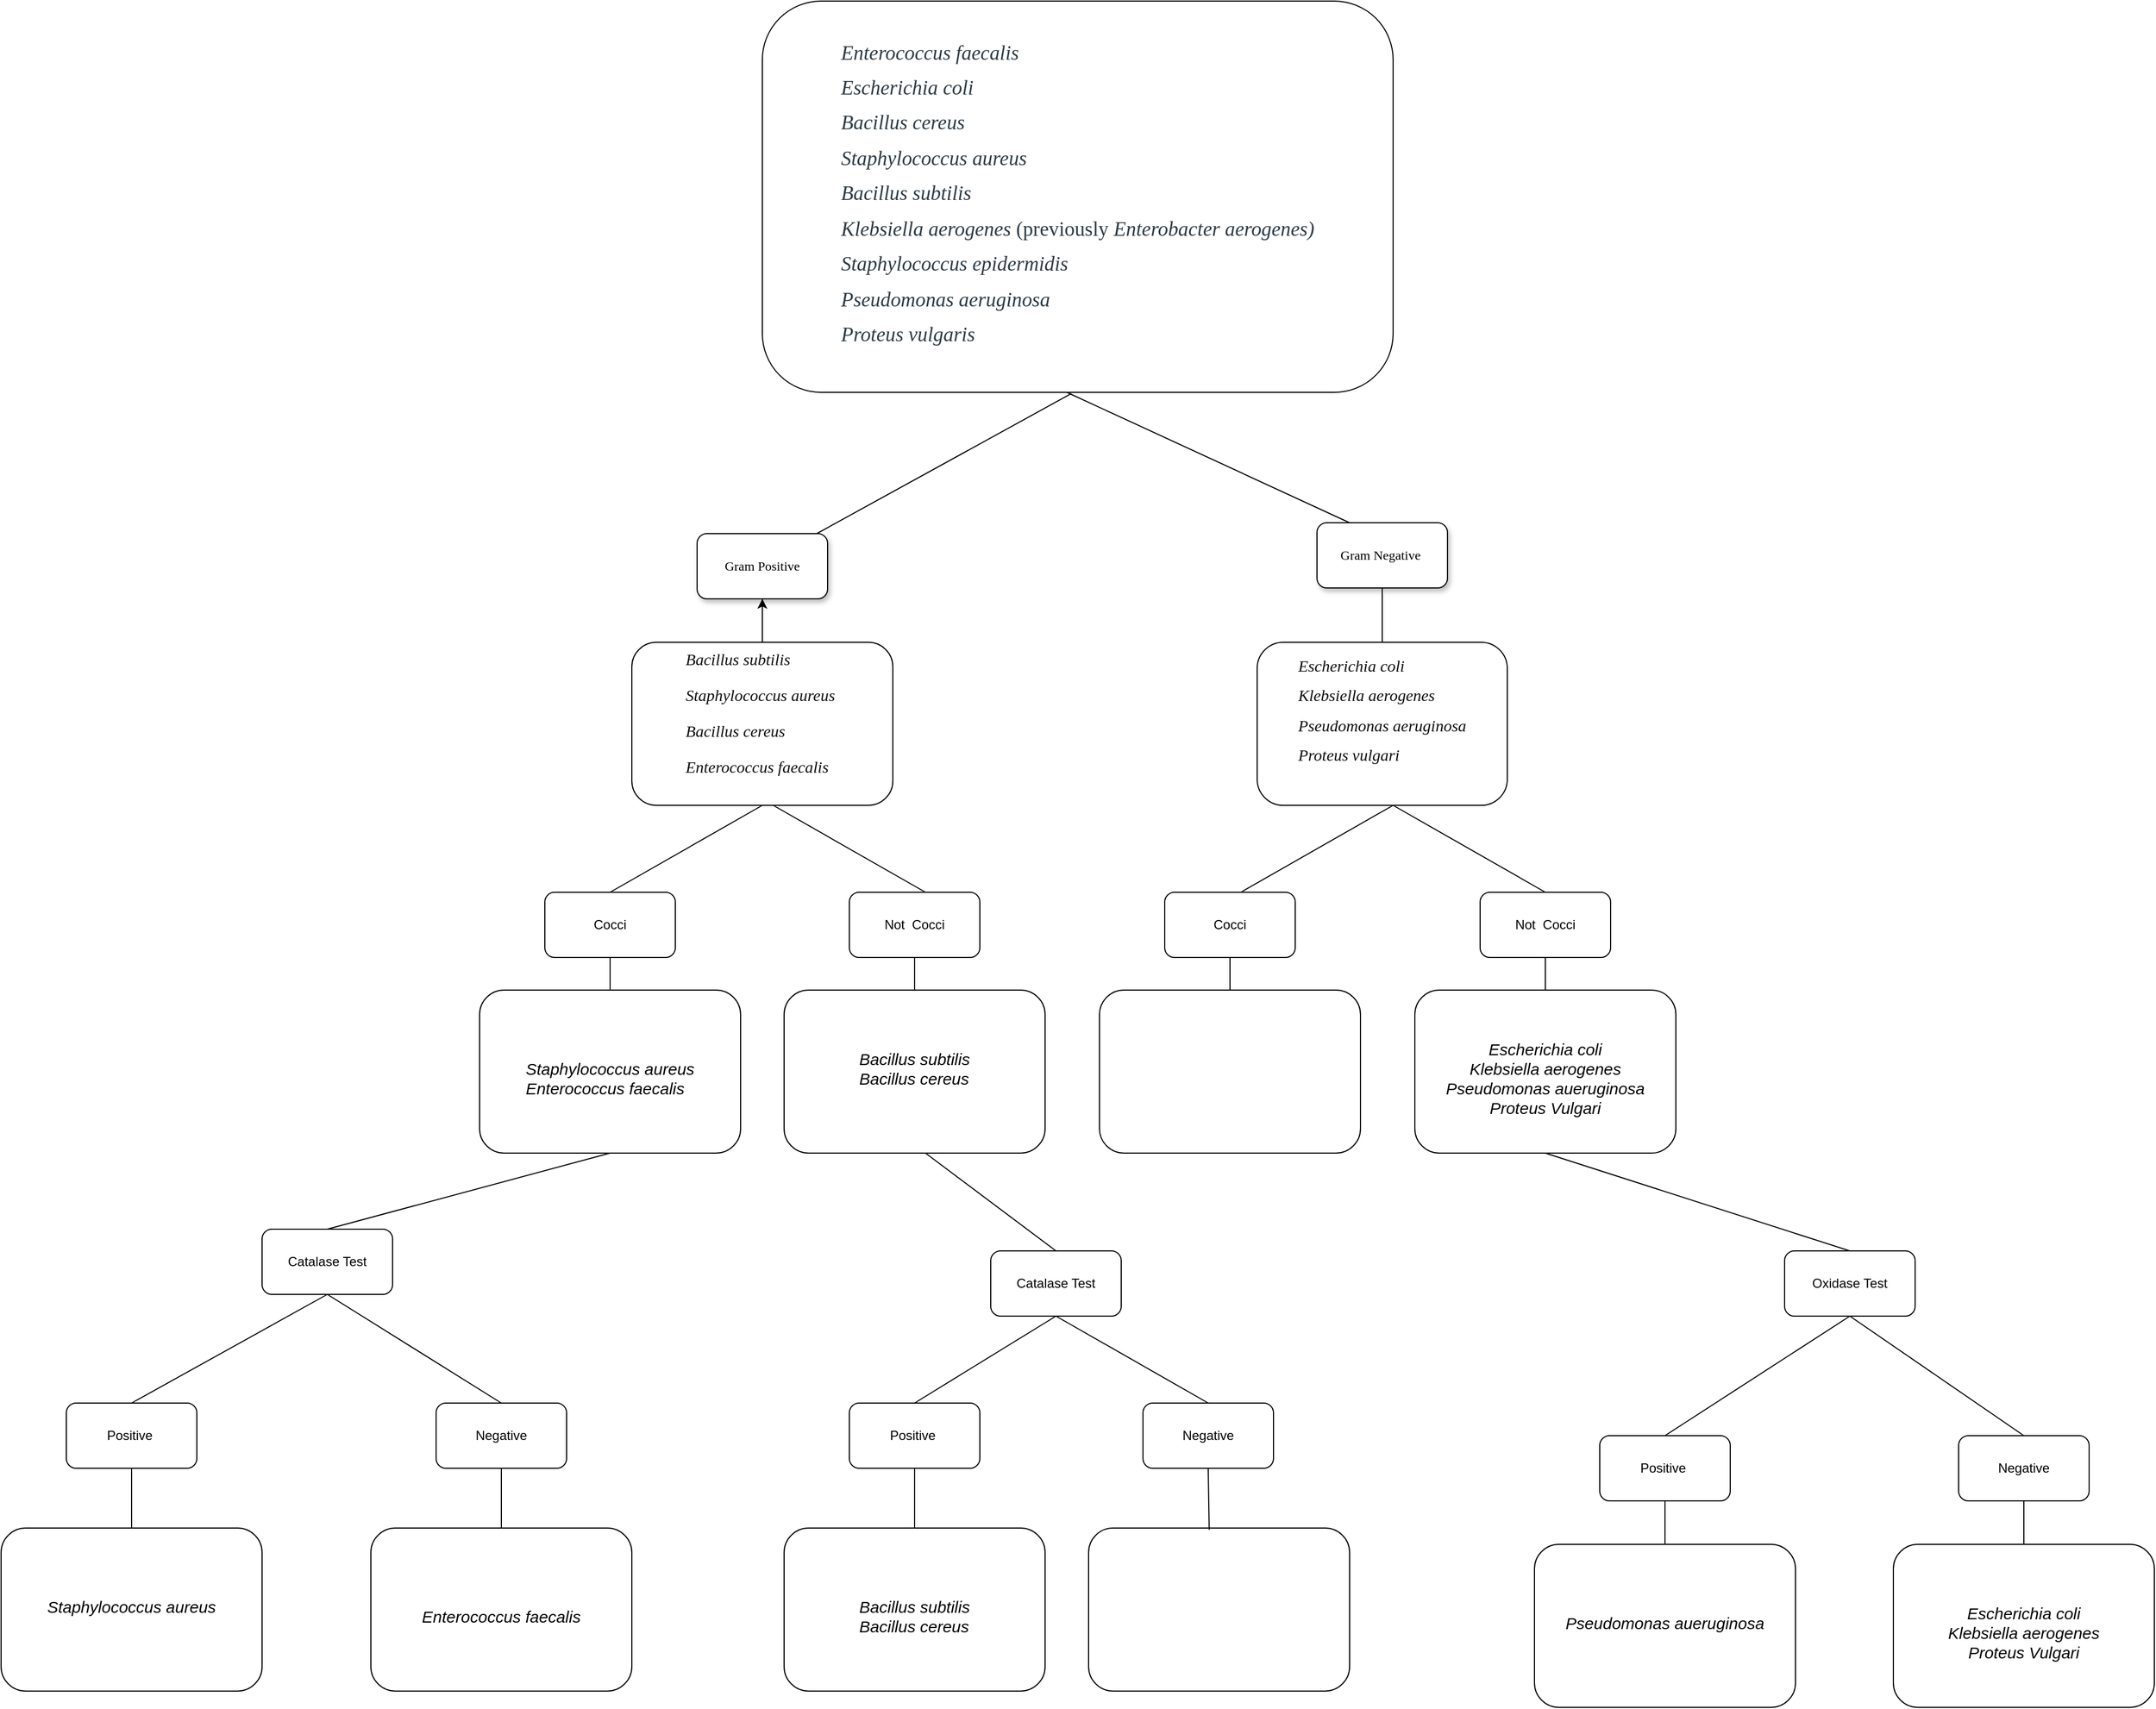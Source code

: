 <mxfile version="23.1.6" type="device">
  <diagram name="Page-1" id="10a91c8b-09ff-31b1-d368-03940ed4cc9e">
    <mxGraphModel dx="2222" dy="1501" grid="1" gridSize="10" guides="1" tooltips="1" connect="1" arrows="1" fold="1" page="1" pageScale="1" pageWidth="1100" pageHeight="850" background="none" math="0" shadow="0">
      <root>
        <mxCell id="0" />
        <mxCell id="1" parent="0" />
        <mxCell id="62893188c0fa7362-2" value="&lt;span&gt;Gram Positive&lt;/span&gt;" style="whiteSpace=wrap;html=1;rounded=1;shadow=1;labelBackgroundColor=none;strokeWidth=1;fontFamily=Verdana;fontSize=12;align=center;" parent="1" vertex="1">
          <mxGeometry x="200" y="140" width="120" height="60" as="geometry" />
        </mxCell>
        <mxCell id="62893188c0fa7362-3" value="&lt;span&gt;Gram Negative&amp;nbsp;&lt;/span&gt;" style="whiteSpace=wrap;html=1;rounded=1;shadow=1;labelBackgroundColor=none;strokeWidth=1;fontFamily=Verdana;fontSize=12;align=center;" parent="1" vertex="1">
          <mxGeometry x="770" y="130" width="120" height="60" as="geometry" />
        </mxCell>
        <mxCell id="62893188c0fa7362-14" value="" style="rounded=0;html=1;labelBackgroundColor=none;startArrow=none;startFill=0;startSize=5;endArrow=none;endFill=0;endSize=5;jettySize=auto;orthogonalLoop=1;strokeWidth=1;fontFamily=Verdana;fontSize=12" parent="1" source="62893188c0fa7362-2" edge="1">
          <mxGeometry x="-0.2" y="-14" relative="1" as="geometry">
            <mxPoint as="offset" />
            <mxPoint x="260" y="240" as="targetPoint" />
          </mxGeometry>
        </mxCell>
        <mxCell id="vztQV3_PIfVnxSziOO-2-12" value="&lt;b style=&quot;font-style: normal; font-variant-caps: normal; letter-spacing: normal; text-align: start; text-indent: 0px; text-transform: none; word-spacing: 0px; -webkit-text-stroke-width: 0px; text-decoration: none; caret-color: rgb(0, 0, 0); color: rgb(0, 0, 0); font-weight: normal;&quot; id=&quot;docs-internal-guid-a6507f67-7fff-e8e4-3371-3f45a181fd6f&quot;&gt;&lt;p style=&quot;line-height: 1.38; margin-top: 0pt; margin-bottom: 5pt;&quot; dir=&quot;ltr&quot;&gt;&lt;span style=&quot;font-size: 14.0pt; font-family: &amp;quot;Times New Roman&amp;quot;, serif; color: rgb(45, 59, 69); background-color: transparent; font-weight: 400; font-style: italic; font-variant-ligatures: normal; font-variant-caps: normal; font-variant-east-asian: normal; font-variant-position: normal; text-decoration: none; vertical-align: baseline;&quot;&gt;Enterococcus faecalis&lt;/span&gt;&lt;/p&gt;&lt;p style=&quot;line-height: 1.38; margin-top: 0pt; margin-bottom: 5pt;&quot; dir=&quot;ltr&quot;&gt;&lt;span style=&quot;font-size: 14.0pt; font-family: &amp;quot;Times New Roman&amp;quot;, serif; color: rgb(45, 59, 69); background-color: transparent; font-weight: 400; font-style: italic; font-variant-ligatures: normal; font-variant-caps: normal; font-variant-east-asian: normal; font-variant-position: normal; text-decoration: none; vertical-align: baseline;&quot;&gt;Escherichia coli&lt;/span&gt;&lt;/p&gt;&lt;p style=&quot;line-height: 1.38; margin-top: 0pt; margin-bottom: 5pt;&quot; dir=&quot;ltr&quot;&gt;&lt;span style=&quot;font-size: 14.0pt; font-family: &amp;quot;Times New Roman&amp;quot;, serif; color: rgb(45, 59, 69); background-color: transparent; font-weight: 400; font-style: italic; font-variant-ligatures: normal; font-variant-caps: normal; font-variant-east-asian: normal; font-variant-position: normal; text-decoration: none; vertical-align: baseline;&quot;&gt;Bacillus cereus&lt;/span&gt;&lt;/p&gt;&lt;p style=&quot;line-height: 1.38; margin-top: 0pt; margin-bottom: 5pt;&quot; dir=&quot;ltr&quot;&gt;&lt;span style=&quot;font-size: 14.0pt; font-family: &amp;quot;Times New Roman&amp;quot;, serif; color: rgb(45, 59, 69); background-color: transparent; font-weight: 400; font-style: italic; font-variant-ligatures: normal; font-variant-caps: normal; font-variant-east-asian: normal; font-variant-position: normal; text-decoration: none; vertical-align: baseline;&quot;&gt;Staphylococcus aureus&amp;nbsp;&lt;/span&gt;&lt;/p&gt;&lt;p style=&quot;line-height: 1.38; margin-top: 0pt; margin-bottom: 5pt;&quot; dir=&quot;ltr&quot;&gt;&lt;span style=&quot;font-size: 14.0pt; font-family: &amp;quot;Times New Roman&amp;quot;, serif; color: rgb(45, 59, 69); background-color: transparent; font-weight: 400; font-style: italic; font-variant-ligatures: normal; font-variant-caps: normal; font-variant-east-asian: normal; font-variant-position: normal; text-decoration: none; vertical-align: baseline;&quot;&gt;Bacillus subtilis&lt;/span&gt;&lt;/p&gt;&lt;p style=&quot;line-height: 1.38; margin-top: 0pt; margin-bottom: 5pt;&quot; dir=&quot;ltr&quot;&gt;&lt;span style=&quot;font-size: 14.0pt; font-family: &amp;quot;Times New Roman&amp;quot;, serif; color: rgb(45, 59, 69); background-color: transparent; font-weight: 400; font-style: italic; font-variant-ligatures: normal; font-variant-caps: normal; font-variant-east-asian: normal; font-variant-position: normal; text-decoration: none; vertical-align: baseline;&quot;&gt;Klebsiella aerogenes&lt;/span&gt;&lt;span style=&quot;font-size: 14.0pt; font-family: &amp;quot;Times New Roman&amp;quot;, serif; color: rgb(45, 59, 69); background-color: transparent; font-weight: 400; font-style: normal; font-variant-ligatures: normal; font-variant-caps: normal; font-variant-east-asian: normal; font-variant-position: normal; text-decoration: none; vertical-align: baseline;&quot;&gt; (previously &lt;/span&gt;&lt;span style=&quot;font-size: 14.0pt; font-family: &amp;quot;Times New Roman&amp;quot;, serif; color: rgb(45, 59, 69); background-color: transparent; font-weight: 400; font-style: italic; font-variant-ligatures: normal; font-variant-caps: normal; font-variant-east-asian: normal; font-variant-position: normal; text-decoration: none; vertical-align: baseline;&quot;&gt;Enterobacter aerogenes)&lt;/span&gt;&lt;/p&gt;&lt;p style=&quot;line-height: 1.38; margin-top: 0pt; margin-bottom: 5pt;&quot; dir=&quot;ltr&quot;&gt;&lt;span style=&quot;font-size: 14.0pt; font-family: &amp;quot;Times New Roman&amp;quot;, serif; color: rgb(45, 59, 69); background-color: transparent; font-weight: 400; font-style: italic; font-variant-ligatures: normal; font-variant-caps: normal; font-variant-east-asian: normal; font-variant-position: normal; text-decoration: none; vertical-align: baseline;&quot;&gt;Staphylococcus epidermidis&lt;/span&gt;&lt;/p&gt;&lt;p style=&quot;line-height: 1.38; margin-top: 0pt; margin-bottom: 5pt;&quot; dir=&quot;ltr&quot;&gt;&lt;span style=&quot;font-size: 14.0pt; font-family: &amp;quot;Times New Roman&amp;quot;, serif; color: rgb(45, 59, 69); background-color: transparent; font-weight: 400; font-style: italic; font-variant-ligatures: normal; font-variant-caps: normal; font-variant-east-asian: normal; font-variant-position: normal; text-decoration: none; vertical-align: baseline;&quot;&gt;Pseudomonas aeruginosa&lt;/span&gt;&lt;/p&gt;&lt;p style=&quot;line-height: 1.38; margin-top: 0pt; margin-bottom: 5pt;&quot; dir=&quot;ltr&quot;&gt;&lt;span style=&quot;font-size: 14.0pt; font-family: &amp;quot;Times New Roman&amp;quot;, serif; color: rgb(45, 59, 69); background-color: transparent; font-weight: 400; font-style: italic; font-variant-ligatures: normal; font-variant-caps: normal; font-variant-east-asian: normal; font-variant-position: normal; text-decoration: none; vertical-align: baseline;&quot;&gt;Proteus vulgaris&lt;/span&gt;&lt;/p&gt;&lt;/b&gt;" style="rounded=1;whiteSpace=wrap;html=1;" vertex="1" parent="1">
          <mxGeometry x="260" y="-350" width="580" height="360" as="geometry" />
        </mxCell>
        <mxCell id="vztQV3_PIfVnxSziOO-2-17" value="" style="endArrow=none;html=1;rounded=0;exitX=0.917;exitY=0;exitDx=0;exitDy=0;exitPerimeter=0;entryX=0.49;entryY=1.003;entryDx=0;entryDy=0;entryPerimeter=0;" edge="1" parent="1" source="62893188c0fa7362-2" target="vztQV3_PIfVnxSziOO-2-12">
          <mxGeometry width="50" height="50" relative="1" as="geometry">
            <mxPoint x="490" y="60" as="sourcePoint" />
            <mxPoint x="540" y="10" as="targetPoint" />
            <Array as="points" />
          </mxGeometry>
        </mxCell>
        <mxCell id="vztQV3_PIfVnxSziOO-2-18" value="" style="endArrow=none;html=1;rounded=0;exitX=0.25;exitY=0;exitDx=0;exitDy=0;" edge="1" parent="1" source="62893188c0fa7362-3">
          <mxGeometry width="50" height="50" relative="1" as="geometry">
            <mxPoint x="490" y="60" as="sourcePoint" />
            <mxPoint x="540" y="10" as="targetPoint" />
          </mxGeometry>
        </mxCell>
        <mxCell id="vztQV3_PIfVnxSziOO-2-29" value="" style="edgeStyle=orthogonalEdgeStyle;rounded=0;orthogonalLoop=1;jettySize=auto;html=1;" edge="1" parent="1" source="vztQV3_PIfVnxSziOO-2-19" target="62893188c0fa7362-2">
          <mxGeometry relative="1" as="geometry" />
        </mxCell>
        <mxCell id="vztQV3_PIfVnxSziOO-2-19" value="&lt;p style=&quot;line-height: 1.38; margin-top: 0pt; margin-bottom: 5pt;&quot; dir=&quot;ltr&quot;&gt;&lt;/p&gt;&lt;p style=&quot;line-height: 1.38; margin-top: 0pt; margin-bottom: 5pt;&quot; dir=&quot;ltr&quot;&gt;&lt;/p&gt;&lt;p style=&quot;line-height: 1.38; margin-top: 0pt; margin-bottom: 5pt;&quot; dir=&quot;ltr&quot;&gt;&lt;/p&gt;&lt;p style=&quot;line-height: 1.38; margin-top: 0pt; margin-bottom: 5pt;&quot; dir=&quot;ltr&quot;&gt;&lt;/p&gt;&lt;p style=&quot;line-height: 1.38; margin-top: 0pt; margin-bottom: 5pt;&quot; dir=&quot;ltr&quot;&gt;&lt;/p&gt;&lt;p style=&quot;line-height: 1.38; margin-top: 0pt; margin-bottom: 5pt;&quot; dir=&quot;ltr&quot;&gt;&lt;/p&gt;&lt;p style=&quot;line-height: 1.38; margin-top: 0pt; margin-bottom: 5pt;&quot; dir=&quot;ltr&quot;&gt;&lt;/p&gt;&lt;p style=&quot;line-height: 1.38; margin-top: 0pt; margin-bottom: 5pt;&quot; dir=&quot;ltr&quot;&gt;&lt;/p&gt;&lt;p style=&quot;line-height: 1.38; margin-top: 0pt; margin-bottom: 5pt;&quot; dir=&quot;ltr&quot;&gt;&lt;/p&gt;&lt;p&gt;&lt;/p&gt;&lt;div style=&quot;font-size: 15px;&quot;&gt;&lt;div style=&quot;text-align: left;&quot;&gt;&lt;p style=&quot;font-size: 15px; line-height: 1.38; margin-top: 0pt; margin-bottom: 5pt;&quot; dir=&quot;ltr&quot;&gt;&lt;/p&gt;&lt;p style=&quot;font-size: 15px; line-height: 1.38; margin-top: 0pt; margin-bottom: 5pt;&quot; dir=&quot;ltr&quot;&gt;&lt;/p&gt;&lt;p style=&quot;font-size: 15px; line-height: 1.38; margin-top: 0pt; margin-bottom: 5pt;&quot; dir=&quot;ltr&quot;&gt;&lt;/p&gt;&lt;p style=&quot;font-size: 15px; line-height: 1.38; margin-top: 0pt; margin-bottom: 5pt;&quot; dir=&quot;ltr&quot;&gt;&lt;/p&gt;&lt;p style=&quot;font-size: 15px; line-height: 1.38; margin-top: 0pt; margin-bottom: 5pt;&quot; dir=&quot;ltr&quot;&gt;&lt;/p&gt;&lt;p style=&quot;font-size: 15px; line-height: 1.38; margin-top: 0pt; margin-bottom: 5pt;&quot; dir=&quot;ltr&quot;&gt;&lt;/p&gt;&lt;p style=&quot;font-size: 15px; line-height: 1.38; margin-top: 0pt; margin-bottom: 5pt;&quot; dir=&quot;ltr&quot;&gt;&lt;/p&gt;&lt;p style=&quot;font-size: 15px; line-height: 1.38; margin-top: 0pt; margin-bottom: 5pt;&quot; dir=&quot;ltr&quot;&gt;&lt;/p&gt;&lt;p style=&quot;font-size: 15px; line-height: 1.38; margin-top: 0pt; margin-bottom: 5pt;&quot; dir=&quot;ltr&quot;&gt;&lt;/p&gt;&lt;p style=&quot;font-size: 15px; line-height: 1.38; margin-top: 0pt; margin-bottom: 5pt;&quot; dir=&quot;ltr&quot;&gt;&lt;/p&gt;&lt;span style=&quot;font-family: &amp;quot;Times New Roman&amp;quot;, serif; font-style: italic; font-variant-ligatures: normal; font-variant-east-asian: normal; font-variant-position: normal; vertical-align: baseline;&quot;&gt;&lt;font color=&quot;#0f0f0f&quot; style=&quot;font-size: 15px;&quot;&gt;Bacillus subtilis&lt;/font&gt;&lt;/span&gt;&lt;p&gt;&lt;/p&gt;&lt;span style=&quot;font-family: &amp;quot;Times New Roman&amp;quot;, serif; font-style: italic; font-variant-ligatures: normal; font-variant-east-asian: normal; font-variant-position: normal; vertical-align: baseline;&quot;&gt;&lt;font color=&quot;#0f0f0f&quot; style=&quot;font-size: 15px;&quot;&gt;Staphylococcus aureus&amp;nbsp;&lt;/font&gt;&lt;/span&gt;&lt;p&gt;&lt;/p&gt;&lt;span style=&quot;font-family: &amp;quot;Times New Roman&amp;quot;, serif; font-style: italic; font-variant-ligatures: normal; font-variant-east-asian: normal; font-variant-position: normal; vertical-align: baseline;&quot;&gt;&lt;font color=&quot;#0f0f0f&quot; style=&quot;font-size: 15px;&quot;&gt;Bacillus cereus&lt;/font&gt;&lt;/span&gt;&lt;p&gt;&lt;/p&gt;&lt;span style=&quot;font-family: &amp;quot;Times New Roman&amp;quot;, serif; font-style: italic; font-variant-ligatures: normal; font-variant-east-asian: normal; font-variant-position: normal; vertical-align: baseline;&quot;&gt;&lt;font color=&quot;#0f0f0f&quot; style=&quot;font-size: 15px;&quot;&gt;Enterococcus faecalis&lt;/font&gt;&lt;/span&gt;&lt;p&gt;&lt;/p&gt;&lt;font color=&quot;#0f0f0f&quot; style=&quot;font-size: 15px;&quot;&gt;&lt;span id=&quot;docs-internal-guid-7138ad6d-7fff-3c61-c85b-3f268c1272f5&quot;&gt;&lt;/span&gt;&lt;br class=&quot;Apple-interchange-newline&quot;&gt;&lt;/font&gt;&lt;/div&gt;&lt;/div&gt;&lt;font style=&quot;font-size: 15px;&quot;&gt;&lt;span style=&quot;text-align: start;&quot; id=&quot;docs-internal-guid-d27bbf1e-7fff-cc16-3e96-c7b570fea05e&quot;&gt;&lt;/span&gt;&lt;/font&gt;" style="rounded=1;whiteSpace=wrap;html=1;" vertex="1" parent="1">
          <mxGeometry x="140" y="240" width="240" height="150" as="geometry" />
        </mxCell>
        <mxCell id="vztQV3_PIfVnxSziOO-2-20" style="edgeStyle=orthogonalEdgeStyle;rounded=0;orthogonalLoop=1;jettySize=auto;html=1;exitX=0.5;exitY=1;exitDx=0;exitDy=0;" edge="1" parent="1" source="vztQV3_PIfVnxSziOO-2-19" target="vztQV3_PIfVnxSziOO-2-19">
          <mxGeometry relative="1" as="geometry" />
        </mxCell>
        <mxCell id="vztQV3_PIfVnxSziOO-2-21" value="&lt;font style=&quot;font-size: 15px;&quot;&gt;&lt;b style=&quot;font-style: normal; font-variant-caps: normal; letter-spacing: normal; text-align: start; text-indent: 0px; text-transform: none; word-spacing: 0px; -webkit-text-stroke-width: 0px; text-decoration: none; caret-color: rgb(0, 0, 0); font-weight: normal;&quot; id=&quot;docs-internal-guid-ebf9ca55-7fff-fb73-ddd8-5515bfd3f71c&quot;&gt;&lt;font color=&quot;#0f0f0f&quot;&gt;&lt;p style=&quot;line-height: 1.38; margin-top: 0pt; margin-bottom: 5pt;&quot; dir=&quot;ltr&quot;&gt;&lt;span style=&quot;font-family: &amp;quot;Times New Roman&amp;quot;, serif; background-color: transparent; font-weight: 400; font-style: italic; font-variant-ligatures: normal; font-variant-caps: normal; font-variant-east-asian: normal; font-variant-position: normal; text-decoration: none; vertical-align: baseline;&quot;&gt;Escherichia coli&lt;/span&gt;&lt;/p&gt;&lt;p style=&quot;line-height: 1.38; margin-top: 0pt; margin-bottom: 5pt;&quot; dir=&quot;ltr&quot;&gt;&lt;span style=&quot;font-family: &amp;quot;Times New Roman&amp;quot;, serif; background-color: transparent; font-weight: 400; font-style: italic; font-variant-ligatures: normal; font-variant-caps: normal; font-variant-east-asian: normal; font-variant-position: normal; text-decoration: none; vertical-align: baseline;&quot;&gt;Klebsiella aerogenes&lt;/span&gt;&lt;/p&gt;&lt;p style=&quot;line-height: 1.38; margin-top: 0pt; margin-bottom: 5pt;&quot; dir=&quot;ltr&quot;&gt;&lt;span style=&quot;font-family: &amp;quot;Times New Roman&amp;quot;, serif; background-color: transparent; font-weight: 400; font-style: italic; font-variant-ligatures: normal; font-variant-caps: normal; font-variant-east-asian: normal; font-variant-position: normal; text-decoration: none; vertical-align: baseline;&quot;&gt;Pseudomonas aeruginosa&lt;/span&gt;&lt;/p&gt;&lt;p style=&quot;line-height: 1.38; margin-top: 0pt; margin-bottom: 5pt;&quot; dir=&quot;ltr&quot;&gt;&lt;span style=&quot;font-family: &amp;quot;Times New Roman&amp;quot;, serif; background-color: transparent; font-weight: 400; font-style: italic; font-variant-ligatures: normal; font-variant-caps: normal; font-variant-east-asian: normal; font-variant-position: normal; text-decoration: none; vertical-align: baseline;&quot;&gt;Proteus vulgari&lt;/span&gt;&lt;/p&gt;&lt;/font&gt;&lt;/b&gt;&lt;br style=&quot;font-style: normal; font-variant-caps: normal; font-weight: normal; letter-spacing: normal; text-align: start; text-indent: 0px; text-transform: none; word-spacing: 0px; -webkit-text-stroke-width: 0px; text-decoration: none; caret-color: rgb(0, 0, 0); color: rgb(0, 0, 0); font-size: 18.662px;&quot; class=&quot;Apple-interchange-newline&quot;&gt;&lt;/font&gt;" style="rounded=1;whiteSpace=wrap;html=1;arcSize=16;" vertex="1" parent="1">
          <mxGeometry x="715" y="240" width="230" height="150" as="geometry" />
        </mxCell>
        <mxCell id="vztQV3_PIfVnxSziOO-2-22" value="" style="endArrow=none;html=1;rounded=0;exitX=0.5;exitY=0;exitDx=0;exitDy=0;entryX=0.5;entryY=1;entryDx=0;entryDy=0;" edge="1" parent="1" source="vztQV3_PIfVnxSziOO-2-21" target="62893188c0fa7362-3">
          <mxGeometry width="50" height="50" relative="1" as="geometry">
            <mxPoint x="630" y="160" as="sourcePoint" />
            <mxPoint x="680" y="110" as="targetPoint" />
            <Array as="points">
              <mxPoint x="830" y="220" />
            </Array>
          </mxGeometry>
        </mxCell>
        <mxCell id="vztQV3_PIfVnxSziOO-2-25" value="Cocci" style="rounded=1;whiteSpace=wrap;html=1;" vertex="1" parent="1">
          <mxGeometry x="60" y="470" width="120" height="60" as="geometry" />
        </mxCell>
        <mxCell id="vztQV3_PIfVnxSziOO-2-26" value="" style="endArrow=none;html=1;rounded=0;entryX=0.5;entryY=1;entryDx=0;entryDy=0;exitX=0.5;exitY=0;exitDx=0;exitDy=0;" edge="1" parent="1" source="vztQV3_PIfVnxSziOO-2-25" target="vztQV3_PIfVnxSziOO-2-19">
          <mxGeometry width="50" height="50" relative="1" as="geometry">
            <mxPoint x="260" y="450" as="sourcePoint" />
            <mxPoint x="300" y="480" as="targetPoint" />
          </mxGeometry>
        </mxCell>
        <mxCell id="vztQV3_PIfVnxSziOO-2-27" value="Not &amp;nbsp;Cocci" style="rounded=1;whiteSpace=wrap;html=1;" vertex="1" parent="1">
          <mxGeometry x="340" y="470" width="120" height="60" as="geometry" />
        </mxCell>
        <mxCell id="vztQV3_PIfVnxSziOO-2-28" value="" style="endArrow=none;html=1;rounded=0;entryX=0.5;entryY=1;entryDx=0;entryDy=0;exitX=0.5;exitY=0;exitDx=0;exitDy=0;" edge="1" parent="1" source="vztQV3_PIfVnxSziOO-2-53" target="vztQV3_PIfVnxSziOO-2-49">
          <mxGeometry width="50" height="50" relative="1" as="geometry">
            <mxPoint x="100" y="930" as="sourcePoint" />
            <mxPoint x="20" y="830" as="targetPoint" />
          </mxGeometry>
        </mxCell>
        <mxCell id="vztQV3_PIfVnxSziOO-2-32" value="" style="endArrow=none;html=1;rounded=0;exitX=0.5;exitY=1;exitDx=0;exitDy=0;" edge="1" parent="1" source="vztQV3_PIfVnxSziOO-2-25">
          <mxGeometry width="50" height="50" relative="1" as="geometry">
            <mxPoint x="130" y="540" as="sourcePoint" />
            <mxPoint x="120" y="560" as="targetPoint" />
          </mxGeometry>
        </mxCell>
        <mxCell id="vztQV3_PIfVnxSziOO-2-33" value="" style="endArrow=none;html=1;rounded=0;exitX=0.5;exitY=1;exitDx=0;exitDy=0;" edge="1" parent="1" source="vztQV3_PIfVnxSziOO-2-27">
          <mxGeometry width="50" height="50" relative="1" as="geometry">
            <mxPoint x="250" y="440" as="sourcePoint" />
            <mxPoint x="400" y="560" as="targetPoint" />
          </mxGeometry>
        </mxCell>
        <mxCell id="vztQV3_PIfVnxSziOO-2-34" value="&lt;p style=&quot;line-height: 1.38; margin-top: 0pt; margin-bottom: 5pt;&quot; dir=&quot;ltr&quot;&gt;&lt;/p&gt;&lt;p style=&quot;line-height: 1.38; margin-top: 0pt; margin-bottom: 5pt;&quot; dir=&quot;ltr&quot;&gt;&lt;/p&gt;&lt;p style=&quot;line-height: 1.38; margin-top: 0pt; margin-bottom: 5pt;&quot; dir=&quot;ltr&quot;&gt;&lt;/p&gt;&lt;p style=&quot;line-height: 1.38; margin-top: 0pt; margin-bottom: 5pt;&quot; dir=&quot;ltr&quot;&gt;&lt;/p&gt;&lt;p style=&quot;line-height: 1.38; margin-top: 0pt; margin-bottom: 5pt;&quot; dir=&quot;ltr&quot;&gt;&lt;/p&gt;&lt;p style=&quot;line-height: 1.38; margin-top: 0pt; margin-bottom: 5pt;&quot; dir=&quot;ltr&quot;&gt;&lt;/p&gt;&lt;p style=&quot;line-height: 1.38; margin-top: 0pt; margin-bottom: 5pt;&quot; dir=&quot;ltr&quot;&gt;&lt;/p&gt;&lt;p style=&quot;line-height: 1.38; margin-top: 0pt; margin-bottom: 5pt;&quot; dir=&quot;ltr&quot;&gt;&lt;/p&gt;&lt;p style=&quot;line-height: 1.38; margin-top: 0pt; margin-bottom: 5pt;&quot; dir=&quot;ltr&quot;&gt;&lt;/p&gt;&lt;p&gt;&lt;/p&gt;&lt;div style=&quot;font-size: 15px;&quot;&gt;&lt;div style=&quot;text-align: left;&quot;&gt;&lt;p style=&quot;font-size: 15px; line-height: 1.38; margin-top: 0pt; margin-bottom: 5pt;&quot; dir=&quot;ltr&quot;&gt;&lt;/p&gt;&lt;p style=&quot;font-size: 15px; line-height: 1.38; margin-top: 0pt; margin-bottom: 5pt;&quot; dir=&quot;ltr&quot;&gt;&lt;/p&gt;&lt;p style=&quot;font-size: 15px; line-height: 1.38; margin-top: 0pt; margin-bottom: 5pt;&quot; dir=&quot;ltr&quot;&gt;&lt;/p&gt;&lt;p style=&quot;font-size: 15px; line-height: 1.38; margin-top: 0pt; margin-bottom: 5pt;&quot; dir=&quot;ltr&quot;&gt;&lt;/p&gt;&lt;p style=&quot;font-size: 15px; line-height: 1.38; margin-top: 0pt; margin-bottom: 5pt;&quot; dir=&quot;ltr&quot;&gt;&lt;/p&gt;&lt;p style=&quot;font-size: 15px; line-height: 1.38; margin-top: 0pt; margin-bottom: 5pt;&quot; dir=&quot;ltr&quot;&gt;&lt;/p&gt;&lt;p style=&quot;font-size: 15px; line-height: 1.38; margin-top: 0pt; margin-bottom: 5pt;&quot; dir=&quot;ltr&quot;&gt;&lt;/p&gt;&lt;p style=&quot;font-size: 15px; line-height: 1.38; margin-top: 0pt; margin-bottom: 5pt;&quot; dir=&quot;ltr&quot;&gt;&lt;/p&gt;&lt;p style=&quot;font-size: 15px; line-height: 1.38; margin-top: 0pt; margin-bottom: 5pt;&quot; dir=&quot;ltr&quot;&gt;&lt;/p&gt;&lt;p style=&quot;font-size: 15px; line-height: 1.38; margin-top: 0pt; margin-bottom: 5pt;&quot; dir=&quot;ltr&quot;&gt;&lt;/p&gt;&lt;i&gt;Staphylococcus aureus&lt;/i&gt;&lt;/div&gt;&lt;div style=&quot;text-align: left;&quot;&gt;&lt;i&gt;Enterococcus faecalis&lt;/i&gt;&lt;/div&gt;&lt;/div&gt;" style="rounded=1;whiteSpace=wrap;html=1;" vertex="1" parent="1">
          <mxGeometry y="560" width="240" height="150" as="geometry" />
        </mxCell>
        <mxCell id="vztQV3_PIfVnxSziOO-2-35" value="&lt;p style=&quot;line-height: 1.38; margin-top: 0pt; margin-bottom: 5pt;&quot; dir=&quot;ltr&quot;&gt;&lt;/p&gt;&lt;p style=&quot;line-height: 1.38; margin-top: 0pt; margin-bottom: 5pt;&quot; dir=&quot;ltr&quot;&gt;&lt;/p&gt;&lt;p style=&quot;line-height: 1.38; margin-top: 0pt; margin-bottom: 5pt;&quot; dir=&quot;ltr&quot;&gt;&lt;/p&gt;&lt;p style=&quot;line-height: 1.38; margin-top: 0pt; margin-bottom: 5pt;&quot; dir=&quot;ltr&quot;&gt;&lt;/p&gt;&lt;p style=&quot;line-height: 1.38; margin-top: 0pt; margin-bottom: 5pt;&quot; dir=&quot;ltr&quot;&gt;&lt;/p&gt;&lt;p style=&quot;line-height: 1.38; margin-top: 0pt; margin-bottom: 5pt;&quot; dir=&quot;ltr&quot;&gt;&lt;/p&gt;&lt;p style=&quot;line-height: 1.38; margin-top: 0pt; margin-bottom: 5pt;&quot; dir=&quot;ltr&quot;&gt;&lt;/p&gt;&lt;p style=&quot;line-height: 1.38; margin-top: 0pt; margin-bottom: 5pt;&quot; dir=&quot;ltr&quot;&gt;&lt;/p&gt;&lt;p style=&quot;line-height: 1.38; margin-top: 0pt; margin-bottom: 5pt;&quot; dir=&quot;ltr&quot;&gt;&lt;/p&gt;&lt;p&gt;&lt;/p&gt;&lt;div style=&quot;font-size: 15px;&quot;&gt;&lt;i&gt;&lt;span style=&quot;text-align: start;&quot; id=&quot;docs-internal-guid-235c9550-7fff-6ed0-1810-5bcf73deaa49&quot;&gt;&lt;/span&gt;&lt;/i&gt;&lt;div style=&quot;text-align: left;&quot;&gt;&lt;p style=&quot;font-size: 15px; line-height: 1.38; margin-top: 0pt; margin-bottom: 5pt;&quot; dir=&quot;ltr&quot;&gt;&lt;/p&gt;&lt;p style=&quot;font-size: 15px; line-height: 1.38; margin-top: 0pt; margin-bottom: 5pt;&quot; dir=&quot;ltr&quot;&gt;&lt;/p&gt;&lt;p style=&quot;font-size: 15px; line-height: 1.38; margin-top: 0pt; margin-bottom: 5pt;&quot; dir=&quot;ltr&quot;&gt;&lt;/p&gt;&lt;p style=&quot;font-size: 15px; line-height: 1.38; margin-top: 0pt; margin-bottom: 5pt;&quot; dir=&quot;ltr&quot;&gt;&lt;/p&gt;&lt;p style=&quot;font-size: 15px; line-height: 1.38; margin-top: 0pt; margin-bottom: 5pt;&quot; dir=&quot;ltr&quot;&gt;&lt;/p&gt;&lt;p style=&quot;font-size: 15px; line-height: 1.38; margin-top: 0pt; margin-bottom: 5pt;&quot; dir=&quot;ltr&quot;&gt;&lt;/p&gt;&lt;p style=&quot;font-size: 15px; line-height: 1.38; margin-top: 0pt; margin-bottom: 5pt;&quot; dir=&quot;ltr&quot;&gt;&lt;/p&gt;&lt;p style=&quot;font-size: 15px; line-height: 1.38; margin-top: 0pt; margin-bottom: 5pt;&quot; dir=&quot;ltr&quot;&gt;&lt;/p&gt;&lt;p style=&quot;font-size: 15px; line-height: 1.38; margin-top: 0pt; margin-bottom: 5pt;&quot; dir=&quot;ltr&quot;&gt;&lt;/p&gt;&lt;p style=&quot;font-size: 15px; line-height: 1.38; margin-top: 0pt; margin-bottom: 5pt;&quot; dir=&quot;ltr&quot;&gt;&lt;/p&gt;&lt;i&gt;Bacillus subtilis&lt;/i&gt;&lt;/div&gt;&lt;div style=&quot;text-align: left;&quot;&gt;&lt;i&gt;Bacillus cereus&lt;/i&gt;&lt;/div&gt;&lt;div style=&quot;text-align: left;&quot;&gt;&lt;i&gt;&lt;br&gt;&lt;/i&gt;&lt;/div&gt;&lt;/div&gt;" style="rounded=1;whiteSpace=wrap;html=1;" vertex="1" parent="1">
          <mxGeometry x="280" y="560" width="240" height="150" as="geometry" />
        </mxCell>
        <mxCell id="vztQV3_PIfVnxSziOO-2-36" value="" style="endArrow=none;html=1;rounded=0;entryX=0.5;entryY=1;entryDx=0;entryDy=0;exitX=0.5;exitY=0;exitDx=0;exitDy=0;" edge="1" parent="1">
          <mxGeometry width="50" height="50" relative="1" as="geometry">
            <mxPoint x="980" y="470" as="sourcePoint" />
            <mxPoint x="840" y="390" as="targetPoint" />
          </mxGeometry>
        </mxCell>
        <mxCell id="vztQV3_PIfVnxSziOO-2-37" value="" style="endArrow=none;html=1;rounded=0;entryX=0.5;entryY=1;entryDx=0;entryDy=0;exitX=0.5;exitY=0;exitDx=0;exitDy=0;" edge="1" parent="1">
          <mxGeometry width="50" height="50" relative="1" as="geometry">
            <mxPoint x="700" y="470" as="sourcePoint" />
            <mxPoint x="840" y="390" as="targetPoint" />
          </mxGeometry>
        </mxCell>
        <mxCell id="vztQV3_PIfVnxSziOO-2-38" value="Not &amp;nbsp;Cocci" style="rounded=1;whiteSpace=wrap;html=1;" vertex="1" parent="1">
          <mxGeometry x="920" y="470" width="120" height="60" as="geometry" />
        </mxCell>
        <mxCell id="vztQV3_PIfVnxSziOO-2-39" value="Cocci" style="rounded=1;whiteSpace=wrap;html=1;" vertex="1" parent="1">
          <mxGeometry x="630" y="470" width="120" height="60" as="geometry" />
        </mxCell>
        <mxCell id="vztQV3_PIfVnxSziOO-2-41" value="" style="endArrow=none;html=1;rounded=0;exitX=0.5;exitY=1;exitDx=0;exitDy=0;" edge="1" parent="1" source="vztQV3_PIfVnxSziOO-2-39">
          <mxGeometry width="50" height="50" relative="1" as="geometry">
            <mxPoint x="410" y="540" as="sourcePoint" />
            <mxPoint x="690" y="560" as="targetPoint" />
          </mxGeometry>
        </mxCell>
        <mxCell id="vztQV3_PIfVnxSziOO-2-42" value="" style="endArrow=none;html=1;rounded=0;exitX=0.5;exitY=1;exitDx=0;exitDy=0;" edge="1" parent="1" source="vztQV3_PIfVnxSziOO-2-38">
          <mxGeometry width="50" height="50" relative="1" as="geometry">
            <mxPoint x="700" y="540" as="sourcePoint" />
            <mxPoint x="980" y="560" as="targetPoint" />
          </mxGeometry>
        </mxCell>
        <mxCell id="vztQV3_PIfVnxSziOO-2-43" value="&lt;p style=&quot;line-height: 1.38; margin-top: 0pt; margin-bottom: 5pt;&quot; dir=&quot;ltr&quot;&gt;&lt;/p&gt;&lt;p style=&quot;line-height: 1.38; margin-top: 0pt; margin-bottom: 5pt;&quot; dir=&quot;ltr&quot;&gt;&lt;/p&gt;&lt;p style=&quot;line-height: 1.38; margin-top: 0pt; margin-bottom: 5pt;&quot; dir=&quot;ltr&quot;&gt;&lt;/p&gt;&lt;p style=&quot;line-height: 1.38; margin-top: 0pt; margin-bottom: 5pt;&quot; dir=&quot;ltr&quot;&gt;&lt;/p&gt;&lt;p style=&quot;line-height: 1.38; margin-top: 0pt; margin-bottom: 5pt;&quot; dir=&quot;ltr&quot;&gt;&lt;/p&gt;&lt;p style=&quot;line-height: 1.38; margin-top: 0pt; margin-bottom: 5pt;&quot; dir=&quot;ltr&quot;&gt;&lt;/p&gt;&lt;p style=&quot;line-height: 1.38; margin-top: 0pt; margin-bottom: 5pt;&quot; dir=&quot;ltr&quot;&gt;&lt;/p&gt;&lt;p style=&quot;line-height: 1.38; margin-top: 0pt; margin-bottom: 5pt;&quot; dir=&quot;ltr&quot;&gt;&lt;/p&gt;&lt;p style=&quot;line-height: 1.38; margin-top: 0pt; margin-bottom: 5pt;&quot; dir=&quot;ltr&quot;&gt;&lt;/p&gt;&lt;p&gt;&lt;/p&gt;&lt;div&gt;&lt;span style=&quot;font-size: 15px;&quot;&gt;&lt;i&gt;&lt;span style=&quot;text-align: start;&quot; id=&quot;docs-internal-guid-235c9550-7fff-6ed0-1810-5bcf73deaa49&quot;&gt;&lt;/span&gt;&lt;/i&gt;&lt;/span&gt;&lt;div style=&quot;font-size: 15px; text-align: left;&quot;&gt;&lt;p style=&quot;font-size: 15px; line-height: 1.38; margin-top: 0pt; margin-bottom: 5pt;&quot; dir=&quot;ltr&quot;&gt;&lt;/p&gt;&lt;p style=&quot;font-size: 15px; line-height: 1.38; margin-top: 0pt; margin-bottom: 5pt;&quot; dir=&quot;ltr&quot;&gt;&lt;/p&gt;&lt;p style=&quot;font-size: 15px; line-height: 1.38; margin-top: 0pt; margin-bottom: 5pt;&quot; dir=&quot;ltr&quot;&gt;&lt;/p&gt;&lt;p style=&quot;font-size: 15px; line-height: 1.38; margin-top: 0pt; margin-bottom: 5pt;&quot; dir=&quot;ltr&quot;&gt;&lt;/p&gt;&lt;p style=&quot;font-size: 15px; line-height: 1.38; margin-top: 0pt; margin-bottom: 5pt;&quot; dir=&quot;ltr&quot;&gt;&lt;/p&gt;&lt;p style=&quot;font-size: 15px; line-height: 1.38; margin-top: 0pt; margin-bottom: 5pt;&quot; dir=&quot;ltr&quot;&gt;&lt;/p&gt;&lt;p style=&quot;font-size: 15px; line-height: 1.38; margin-top: 0pt; margin-bottom: 5pt;&quot; dir=&quot;ltr&quot;&gt;&lt;/p&gt;&lt;p style=&quot;font-size: 15px; line-height: 1.38; margin-top: 0pt; margin-bottom: 5pt;&quot; dir=&quot;ltr&quot;&gt;&lt;/p&gt;&lt;p style=&quot;font-size: 15px; line-height: 1.38; margin-top: 0pt; margin-bottom: 5pt;&quot; dir=&quot;ltr&quot;&gt;&lt;/p&gt;&lt;p style=&quot;font-size: 15px; line-height: 1.38; margin-top: 0pt; margin-bottom: 5pt;&quot; dir=&quot;ltr&quot;&gt;&lt;/p&gt;&lt;/div&gt;&lt;div style=&quot;font-size: 15px;&quot;&gt;&lt;i&gt;Escherichia coli&lt;/i&gt;&lt;/div&gt;&lt;div style=&quot;font-size: 15px;&quot;&gt;&lt;i&gt;Klebsiella aerogenes&lt;/i&gt;&lt;/div&gt;&lt;div style=&quot;&quot;&gt;&lt;i&gt;&lt;span style=&quot;font-size: 15px;&quot;&gt;Pseudomonas aueruginosa&lt;/span&gt;&lt;br&gt;&lt;/i&gt;&lt;/div&gt;&lt;/div&gt;&lt;div style=&quot;&quot;&gt;&lt;span style=&quot;font-size: 15px;&quot;&gt;&lt;i&gt;Proteus Vulgari&lt;/i&gt;&lt;/span&gt;&lt;/div&gt;" style="rounded=1;whiteSpace=wrap;html=1;" vertex="1" parent="1">
          <mxGeometry x="860" y="560" width="240" height="150" as="geometry" />
        </mxCell>
        <mxCell id="vztQV3_PIfVnxSziOO-2-44" value="&lt;p style=&quot;line-height: 1.38; margin-top: 0pt; margin-bottom: 5pt;&quot; dir=&quot;ltr&quot;&gt;&lt;/p&gt;&lt;p style=&quot;line-height: 1.38; margin-top: 0pt; margin-bottom: 5pt;&quot; dir=&quot;ltr&quot;&gt;&lt;/p&gt;&lt;p style=&quot;line-height: 1.38; margin-top: 0pt; margin-bottom: 5pt;&quot; dir=&quot;ltr&quot;&gt;&lt;/p&gt;&lt;p style=&quot;line-height: 1.38; margin-top: 0pt; margin-bottom: 5pt;&quot; dir=&quot;ltr&quot;&gt;&lt;/p&gt;&lt;p style=&quot;line-height: 1.38; margin-top: 0pt; margin-bottom: 5pt;&quot; dir=&quot;ltr&quot;&gt;&lt;/p&gt;&lt;p style=&quot;line-height: 1.38; margin-top: 0pt; margin-bottom: 5pt;&quot; dir=&quot;ltr&quot;&gt;&lt;/p&gt;&lt;p style=&quot;line-height: 1.38; margin-top: 0pt; margin-bottom: 5pt;&quot; dir=&quot;ltr&quot;&gt;&lt;/p&gt;&lt;p style=&quot;line-height: 1.38; margin-top: 0pt; margin-bottom: 5pt;&quot; dir=&quot;ltr&quot;&gt;&lt;/p&gt;&lt;p style=&quot;line-height: 1.38; margin-top: 0pt; margin-bottom: 5pt;&quot; dir=&quot;ltr&quot;&gt;&lt;/p&gt;&lt;p&gt;&lt;/p&gt;&lt;div style=&quot;font-size: 15px;&quot;&gt;&lt;i&gt;&lt;span style=&quot;text-align: start;&quot; id=&quot;docs-internal-guid-235c9550-7fff-6ed0-1810-5bcf73deaa49&quot;&gt;&lt;/span&gt;&lt;/i&gt;&lt;div style=&quot;text-align: left;&quot;&gt;&lt;p style=&quot;font-size: 15px; line-height: 1.38; margin-top: 0pt; margin-bottom: 5pt;&quot; dir=&quot;ltr&quot;&gt;&lt;/p&gt;&lt;p style=&quot;font-size: 15px; line-height: 1.38; margin-top: 0pt; margin-bottom: 5pt;&quot; dir=&quot;ltr&quot;&gt;&lt;/p&gt;&lt;p style=&quot;font-size: 15px; line-height: 1.38; margin-top: 0pt; margin-bottom: 5pt;&quot; dir=&quot;ltr&quot;&gt;&lt;/p&gt;&lt;p style=&quot;font-size: 15px; line-height: 1.38; margin-top: 0pt; margin-bottom: 5pt;&quot; dir=&quot;ltr&quot;&gt;&lt;/p&gt;&lt;p style=&quot;font-size: 15px; line-height: 1.38; margin-top: 0pt; margin-bottom: 5pt;&quot; dir=&quot;ltr&quot;&gt;&lt;/p&gt;&lt;p style=&quot;font-size: 15px; line-height: 1.38; margin-top: 0pt; margin-bottom: 5pt;&quot; dir=&quot;ltr&quot;&gt;&lt;/p&gt;&lt;p style=&quot;font-size: 15px; line-height: 1.38; margin-top: 0pt; margin-bottom: 5pt;&quot; dir=&quot;ltr&quot;&gt;&lt;/p&gt;&lt;p style=&quot;font-size: 15px; line-height: 1.38; margin-top: 0pt; margin-bottom: 5pt;&quot; dir=&quot;ltr&quot;&gt;&lt;/p&gt;&lt;p style=&quot;font-size: 15px; line-height: 1.38; margin-top: 0pt; margin-bottom: 5pt;&quot; dir=&quot;ltr&quot;&gt;&lt;/p&gt;&lt;p style=&quot;font-size: 15px; line-height: 1.38; margin-top: 0pt; margin-bottom: 5pt;&quot; dir=&quot;ltr&quot;&gt;&lt;/p&gt;&lt;/div&gt;&lt;div style=&quot;text-align: left;&quot;&gt;&lt;i&gt;&lt;br&gt;&lt;/i&gt;&lt;/div&gt;&lt;/div&gt;" style="rounded=1;whiteSpace=wrap;html=1;" vertex="1" parent="1">
          <mxGeometry x="570" y="560" width="240" height="150" as="geometry" />
        </mxCell>
        <mxCell id="vztQV3_PIfVnxSziOO-2-45" value="" style="endArrow=none;html=1;rounded=0;exitX=0.5;exitY=0;exitDx=0;exitDy=0;" edge="1" parent="1" source="vztQV3_PIfVnxSziOO-2-68">
          <mxGeometry width="50" height="50" relative="1" as="geometry">
            <mxPoint x="410" y="760" as="sourcePoint" />
            <mxPoint x="410" y="710" as="targetPoint" />
          </mxGeometry>
        </mxCell>
        <mxCell id="vztQV3_PIfVnxSziOO-2-47" value="" style="endArrow=none;html=1;rounded=0;entryX=0.5;entryY=1;entryDx=0;entryDy=0;exitX=0.5;exitY=0;exitDx=0;exitDy=0;" edge="1" parent="1" source="vztQV3_PIfVnxSziOO-2-49" target="vztQV3_PIfVnxSziOO-2-34">
          <mxGeometry width="50" height="50" relative="1" as="geometry">
            <mxPoint x="30" y="770" as="sourcePoint" />
            <mxPoint x="420" y="720" as="targetPoint" />
          </mxGeometry>
        </mxCell>
        <mxCell id="vztQV3_PIfVnxSziOO-2-48" value="" style="endArrow=none;html=1;rounded=0;entryX=0.5;entryY=1;entryDx=0;entryDy=0;exitX=0.5;exitY=0;exitDx=0;exitDy=0;" edge="1" parent="1" source="vztQV3_PIfVnxSziOO-2-54" target="vztQV3_PIfVnxSziOO-2-43">
          <mxGeometry width="50" height="50" relative="1" as="geometry">
            <mxPoint x="980" y="800" as="sourcePoint" />
            <mxPoint x="995" y="750" as="targetPoint" />
          </mxGeometry>
        </mxCell>
        <mxCell id="vztQV3_PIfVnxSziOO-2-49" value="Catalase Test" style="rounded=1;whiteSpace=wrap;html=1;" vertex="1" parent="1">
          <mxGeometry x="-200" y="780" width="120" height="60" as="geometry" />
        </mxCell>
        <mxCell id="vztQV3_PIfVnxSziOO-2-50" value="" style="endArrow=none;html=1;rounded=0;entryX=0.5;entryY=1;entryDx=0;entryDy=0;exitX=0.5;exitY=0;exitDx=0;exitDy=0;" edge="1" parent="1" source="vztQV3_PIfVnxSziOO-2-52" target="vztQV3_PIfVnxSziOO-2-49">
          <mxGeometry width="50" height="50" relative="1" as="geometry">
            <mxPoint x="-60" y="930" as="sourcePoint" />
            <mxPoint x="20" y="830" as="targetPoint" />
          </mxGeometry>
        </mxCell>
        <mxCell id="vztQV3_PIfVnxSziOO-2-51" value="" style="endArrow=none;html=1;rounded=0;entryX=0.5;entryY=1;entryDx=0;entryDy=0;exitX=0.5;exitY=0;exitDx=0;exitDy=0;" edge="1" parent="1">
          <mxGeometry width="50" height="50" relative="1" as="geometry">
            <mxPoint x="410" y="470" as="sourcePoint" />
            <mxPoint x="270" y="390" as="targetPoint" />
          </mxGeometry>
        </mxCell>
        <mxCell id="vztQV3_PIfVnxSziOO-2-52" value="Positive&amp;nbsp;" style="rounded=1;whiteSpace=wrap;html=1;" vertex="1" parent="1">
          <mxGeometry x="-380" y="940" width="120" height="60" as="geometry" />
        </mxCell>
        <mxCell id="vztQV3_PIfVnxSziOO-2-53" value="Negative" style="rounded=1;whiteSpace=wrap;html=1;" vertex="1" parent="1">
          <mxGeometry x="-40" y="940" width="120" height="60" as="geometry" />
        </mxCell>
        <mxCell id="vztQV3_PIfVnxSziOO-2-54" value="Oxidase Test" style="rounded=1;whiteSpace=wrap;html=1;" vertex="1" parent="1">
          <mxGeometry x="1200" y="800" width="120" height="60" as="geometry" />
        </mxCell>
        <mxCell id="vztQV3_PIfVnxSziOO-2-55" value="" style="endArrow=none;html=1;rounded=0;entryX=0.5;entryY=1;entryDx=0;entryDy=0;exitX=0.5;exitY=0;exitDx=0;exitDy=0;" edge="1" parent="1" source="vztQV3_PIfVnxSziOO-2-57" target="vztQV3_PIfVnxSziOO-2-54">
          <mxGeometry width="50" height="50" relative="1" as="geometry">
            <mxPoint x="1120" y="940" as="sourcePoint" />
            <mxPoint x="980" y="860" as="targetPoint" />
          </mxGeometry>
        </mxCell>
        <mxCell id="vztQV3_PIfVnxSziOO-2-56" value="" style="endArrow=none;html=1;rounded=0;entryX=0.5;entryY=1;entryDx=0;entryDy=0;exitX=0.5;exitY=0;exitDx=0;exitDy=0;" edge="1" parent="1" source="vztQV3_PIfVnxSziOO-2-58" target="vztQV3_PIfVnxSziOO-2-54">
          <mxGeometry width="50" height="50" relative="1" as="geometry">
            <mxPoint x="840" y="940" as="sourcePoint" />
            <mxPoint x="980" y="860" as="targetPoint" />
          </mxGeometry>
        </mxCell>
        <mxCell id="vztQV3_PIfVnxSziOO-2-57" value="Negative" style="rounded=1;whiteSpace=wrap;html=1;" vertex="1" parent="1">
          <mxGeometry x="1360" y="970" width="120" height="60" as="geometry" />
        </mxCell>
        <mxCell id="vztQV3_PIfVnxSziOO-2-58" value="Positive&amp;nbsp;" style="rounded=1;whiteSpace=wrap;html=1;" vertex="1" parent="1">
          <mxGeometry x="1030" y="970" width="120" height="60" as="geometry" />
        </mxCell>
        <mxCell id="vztQV3_PIfVnxSziOO-2-62" value="" style="endArrow=none;html=1;rounded=0;entryX=0.5;entryY=1;entryDx=0;entryDy=0;exitX=0.5;exitY=0;exitDx=0;exitDy=0;" edge="1" parent="1" source="vztQV3_PIfVnxSziOO-2-66" target="vztQV3_PIfVnxSziOO-2-57">
          <mxGeometry width="50" height="50" relative="1" as="geometry">
            <mxPoint x="1139" y="1080" as="sourcePoint" />
            <mxPoint x="1139.41" y="1040" as="targetPoint" />
          </mxGeometry>
        </mxCell>
        <mxCell id="vztQV3_PIfVnxSziOO-2-63" value="" style="endArrow=none;html=1;rounded=0;entryX=0.5;entryY=1;entryDx=0;entryDy=0;exitX=0.5;exitY=0;exitDx=0;exitDy=0;" edge="1" parent="1" source="vztQV3_PIfVnxSziOO-2-67" target="vztQV3_PIfVnxSziOO-2-58">
          <mxGeometry width="50" height="50" relative="1" as="geometry">
            <mxPoint x="829" y="1080" as="sourcePoint" />
            <mxPoint x="829" y="1040" as="targetPoint" />
          </mxGeometry>
        </mxCell>
        <mxCell id="vztQV3_PIfVnxSziOO-2-66" value="&lt;p style=&quot;line-height: 1.38; margin-top: 0pt; margin-bottom: 5pt;&quot; dir=&quot;ltr&quot;&gt;&lt;/p&gt;&lt;p style=&quot;line-height: 1.38; margin-top: 0pt; margin-bottom: 5pt;&quot; dir=&quot;ltr&quot;&gt;&lt;/p&gt;&lt;p style=&quot;line-height: 1.38; margin-top: 0pt; margin-bottom: 5pt;&quot; dir=&quot;ltr&quot;&gt;&lt;/p&gt;&lt;p style=&quot;line-height: 1.38; margin-top: 0pt; margin-bottom: 5pt;&quot; dir=&quot;ltr&quot;&gt;&lt;/p&gt;&lt;p style=&quot;line-height: 1.38; margin-top: 0pt; margin-bottom: 5pt;&quot; dir=&quot;ltr&quot;&gt;&lt;/p&gt;&lt;p style=&quot;line-height: 1.38; margin-top: 0pt; margin-bottom: 5pt;&quot; dir=&quot;ltr&quot;&gt;&lt;/p&gt;&lt;p style=&quot;line-height: 1.38; margin-top: 0pt; margin-bottom: 5pt;&quot; dir=&quot;ltr&quot;&gt;&lt;/p&gt;&lt;p style=&quot;line-height: 1.38; margin-top: 0pt; margin-bottom: 5pt;&quot; dir=&quot;ltr&quot;&gt;&lt;/p&gt;&lt;p style=&quot;line-height: 1.38; margin-top: 0pt; margin-bottom: 5pt;&quot; dir=&quot;ltr&quot;&gt;&lt;/p&gt;&lt;p&gt;&lt;/p&gt;&lt;div style=&quot;font-size: 15px;&quot;&gt;&lt;i&gt;&lt;span style=&quot;text-align: start;&quot; id=&quot;docs-internal-guid-235c9550-7fff-6ed0-1810-5bcf73deaa49&quot;&gt;&lt;/span&gt;&lt;/i&gt;&lt;div style=&quot;text-align: left;&quot;&gt;&lt;p style=&quot;font-size: 15px; line-height: 1.38; margin-top: 0pt; margin-bottom: 5pt;&quot; dir=&quot;ltr&quot;&gt;&lt;/p&gt;&lt;p style=&quot;font-size: 15px; line-height: 1.38; margin-top: 0pt; margin-bottom: 5pt;&quot; dir=&quot;ltr&quot;&gt;&lt;/p&gt;&lt;p style=&quot;font-size: 15px; line-height: 1.38; margin-top: 0pt; margin-bottom: 5pt;&quot; dir=&quot;ltr&quot;&gt;&lt;/p&gt;&lt;p style=&quot;font-size: 15px; line-height: 1.38; margin-top: 0pt; margin-bottom: 5pt;&quot; dir=&quot;ltr&quot;&gt;&lt;/p&gt;&lt;p style=&quot;font-size: 15px; line-height: 1.38; margin-top: 0pt; margin-bottom: 5pt;&quot; dir=&quot;ltr&quot;&gt;&lt;/p&gt;&lt;p style=&quot;font-size: 15px; line-height: 1.38; margin-top: 0pt; margin-bottom: 5pt;&quot; dir=&quot;ltr&quot;&gt;&lt;/p&gt;&lt;p style=&quot;font-size: 15px; line-height: 1.38; margin-top: 0pt; margin-bottom: 5pt;&quot; dir=&quot;ltr&quot;&gt;&lt;/p&gt;&lt;p style=&quot;font-size: 15px; line-height: 1.38; margin-top: 0pt; margin-bottom: 5pt;&quot; dir=&quot;ltr&quot;&gt;&lt;/p&gt;&lt;p style=&quot;font-size: 15px; line-height: 1.38; margin-top: 0pt; margin-bottom: 5pt;&quot; dir=&quot;ltr&quot;&gt;&lt;/p&gt;&lt;p style=&quot;font-size: 15px; line-height: 1.38; margin-top: 0pt; margin-bottom: 5pt;&quot; dir=&quot;ltr&quot;&gt;&lt;/p&gt;&lt;/div&gt;&lt;div style=&quot;text-align: left;&quot;&gt;&lt;div style=&quot;border-color: var(--border-color); text-align: center;&quot;&gt;&lt;i style=&quot;border-color: var(--border-color);&quot;&gt;Escherichia coli&lt;/i&gt;&lt;/div&gt;&lt;div style=&quot;border-color: var(--border-color); text-align: center;&quot;&gt;&lt;i style=&quot;border-color: var(--border-color);&quot;&gt;&lt;div style=&quot;border-color: var(--border-color); font-style: normal;&quot;&gt;&lt;i style=&quot;border-color: var(--border-color);&quot;&gt;Klebsiella aerogenes&lt;/i&gt;&lt;/div&gt;&lt;div&gt;&lt;i style=&quot;border-color: var(--border-color);&quot;&gt;Proteus Vulgari&lt;/i&gt;&lt;br&gt;&lt;/div&gt;&lt;/i&gt;&lt;/div&gt;&lt;/div&gt;&lt;/div&gt;" style="rounded=1;whiteSpace=wrap;html=1;" vertex="1" parent="1">
          <mxGeometry x="1300" y="1070" width="240" height="150" as="geometry" />
        </mxCell>
        <mxCell id="vztQV3_PIfVnxSziOO-2-67" value="&lt;p style=&quot;line-height: 1.38; margin-top: 0pt; margin-bottom: 5pt;&quot; dir=&quot;ltr&quot;&gt;&lt;/p&gt;&lt;p style=&quot;line-height: 1.38; margin-top: 0pt; margin-bottom: 5pt;&quot; dir=&quot;ltr&quot;&gt;&lt;/p&gt;&lt;p style=&quot;line-height: 1.38; margin-top: 0pt; margin-bottom: 5pt;&quot; dir=&quot;ltr&quot;&gt;&lt;/p&gt;&lt;p style=&quot;line-height: 1.38; margin-top: 0pt; margin-bottom: 5pt;&quot; dir=&quot;ltr&quot;&gt;&lt;/p&gt;&lt;p style=&quot;line-height: 1.38; margin-top: 0pt; margin-bottom: 5pt;&quot; dir=&quot;ltr&quot;&gt;&lt;/p&gt;&lt;p style=&quot;line-height: 1.38; margin-top: 0pt; margin-bottom: 5pt;&quot; dir=&quot;ltr&quot;&gt;&lt;/p&gt;&lt;p style=&quot;line-height: 1.38; margin-top: 0pt; margin-bottom: 5pt;&quot; dir=&quot;ltr&quot;&gt;&lt;/p&gt;&lt;p style=&quot;line-height: 1.38; margin-top: 0pt; margin-bottom: 5pt;&quot; dir=&quot;ltr&quot;&gt;&lt;/p&gt;&lt;p style=&quot;line-height: 1.38; margin-top: 0pt; margin-bottom: 5pt;&quot; dir=&quot;ltr&quot;&gt;&lt;/p&gt;&lt;p&gt;&lt;/p&gt;&lt;div style=&quot;font-size: 15px;&quot;&gt;&lt;i&gt;&lt;span style=&quot;text-align: start;&quot; id=&quot;docs-internal-guid-235c9550-7fff-6ed0-1810-5bcf73deaa49&quot;&gt;&lt;/span&gt;&lt;/i&gt;&lt;div style=&quot;text-align: left;&quot;&gt;&lt;p style=&quot;font-size: 15px; line-height: 1.38; margin-top: 0pt; margin-bottom: 5pt;&quot; dir=&quot;ltr&quot;&gt;&lt;/p&gt;&lt;p style=&quot;font-size: 15px; line-height: 1.38; margin-top: 0pt; margin-bottom: 5pt;&quot; dir=&quot;ltr&quot;&gt;&lt;/p&gt;&lt;p style=&quot;font-size: 15px; line-height: 1.38; margin-top: 0pt; margin-bottom: 5pt;&quot; dir=&quot;ltr&quot;&gt;&lt;/p&gt;&lt;p style=&quot;font-size: 15px; line-height: 1.38; margin-top: 0pt; margin-bottom: 5pt;&quot; dir=&quot;ltr&quot;&gt;&lt;/p&gt;&lt;p style=&quot;font-size: 15px; line-height: 1.38; margin-top: 0pt; margin-bottom: 5pt;&quot; dir=&quot;ltr&quot;&gt;&lt;/p&gt;&lt;p style=&quot;font-size: 15px; line-height: 1.38; margin-top: 0pt; margin-bottom: 5pt;&quot; dir=&quot;ltr&quot;&gt;&lt;/p&gt;&lt;p style=&quot;font-size: 15px; line-height: 1.38; margin-top: 0pt; margin-bottom: 5pt;&quot; dir=&quot;ltr&quot;&gt;&lt;/p&gt;&lt;p style=&quot;font-size: 15px; line-height: 1.38; margin-top: 0pt; margin-bottom: 5pt;&quot; dir=&quot;ltr&quot;&gt;&lt;/p&gt;&lt;p style=&quot;font-size: 15px; line-height: 1.38; margin-top: 0pt; margin-bottom: 5pt;&quot; dir=&quot;ltr&quot;&gt;&lt;/p&gt;&lt;p style=&quot;font-size: 15px; line-height: 1.38; margin-top: 0pt; margin-bottom: 5pt;&quot; dir=&quot;ltr&quot;&gt;&lt;/p&gt;&lt;/div&gt;&lt;div style=&quot;text-align: left;&quot;&gt;&lt;div style=&quot;border-color: var(--border-color); text-align: center;&quot;&gt;&lt;div style=&quot;border-color: var(--border-color);&quot;&gt;&lt;i style=&quot;border-color: var(--border-color);&quot;&gt;Pseudomonas aueruginosa&lt;br style=&quot;border-color: var(--border-color);&quot;&gt;&lt;/i&gt;&lt;/div&gt;&lt;div&gt;&lt;i style=&quot;border-color: var(--border-color);&quot;&gt;&lt;span style=&quot;border-color: var(--border-color); font-size: 15px;&quot;&gt;&lt;br&gt;&lt;/span&gt;&lt;/i&gt;&lt;/div&gt;&lt;/div&gt;&lt;/div&gt;&lt;/div&gt;" style="rounded=1;whiteSpace=wrap;html=1;" vertex="1" parent="1">
          <mxGeometry x="970" y="1070" width="240" height="150" as="geometry" />
        </mxCell>
        <mxCell id="vztQV3_PIfVnxSziOO-2-68" value="Catalase Test" style="rounded=1;whiteSpace=wrap;html=1;" vertex="1" parent="1">
          <mxGeometry x="470" y="800" width="120" height="60" as="geometry" />
        </mxCell>
        <mxCell id="vztQV3_PIfVnxSziOO-2-71" value="" style="endArrow=none;html=1;rounded=0;exitX=0.5;exitY=0;exitDx=0;exitDy=0;entryX=0.5;entryY=1;entryDx=0;entryDy=0;" edge="1" parent="1" source="vztQV3_PIfVnxSziOO-2-73" target="vztQV3_PIfVnxSziOO-2-68">
          <mxGeometry width="50" height="50" relative="1" as="geometry">
            <mxPoint x="550" y="920" as="sourcePoint" />
            <mxPoint x="460" y="810" as="targetPoint" />
          </mxGeometry>
        </mxCell>
        <mxCell id="vztQV3_PIfVnxSziOO-2-72" value="" style="endArrow=none;html=1;rounded=0;entryX=0.5;entryY=1;entryDx=0;entryDy=0;exitX=0.5;exitY=0;exitDx=0;exitDy=0;" edge="1" parent="1" source="vztQV3_PIfVnxSziOO-2-74" target="vztQV3_PIfVnxSziOO-2-68">
          <mxGeometry width="50" height="50" relative="1" as="geometry">
            <mxPoint x="330" y="1080" as="sourcePoint" />
            <mxPoint x="470" y="820" as="targetPoint" />
          </mxGeometry>
        </mxCell>
        <mxCell id="vztQV3_PIfVnxSziOO-2-73" value="Negative" style="rounded=1;whiteSpace=wrap;html=1;" vertex="1" parent="1">
          <mxGeometry x="610" y="940" width="120" height="60" as="geometry" />
        </mxCell>
        <mxCell id="vztQV3_PIfVnxSziOO-2-74" value="Positive&amp;nbsp;" style="rounded=1;whiteSpace=wrap;html=1;" vertex="1" parent="1">
          <mxGeometry x="340" y="940" width="120" height="60" as="geometry" />
        </mxCell>
        <mxCell id="vztQV3_PIfVnxSziOO-2-76" value="" style="endArrow=none;html=1;rounded=0;entryX=0.5;entryY=1;entryDx=0;entryDy=0;exitX=0.5;exitY=0;exitDx=0;exitDy=0;" edge="1" parent="1" source="vztQV3_PIfVnxSziOO-2-82" target="vztQV3_PIfVnxSziOO-2-52">
          <mxGeometry width="50" height="50" relative="1" as="geometry">
            <mxPoint x="-120" y="1020" as="sourcePoint" />
            <mxPoint x="50" y="1010" as="targetPoint" />
          </mxGeometry>
        </mxCell>
        <mxCell id="vztQV3_PIfVnxSziOO-2-77" value="" style="endArrow=none;html=1;rounded=0;entryX=0.5;entryY=1;entryDx=0;entryDy=0;" edge="1" parent="1" source="vztQV3_PIfVnxSziOO-2-81" target="vztQV3_PIfVnxSziOO-2-53">
          <mxGeometry width="50" height="50" relative="1" as="geometry">
            <mxPoint x="200" y="1010" as="sourcePoint" />
            <mxPoint x="400" y="850" as="targetPoint" />
          </mxGeometry>
        </mxCell>
        <mxCell id="vztQV3_PIfVnxSziOO-2-79" value="" style="endArrow=none;html=1;rounded=0;entryX=0.5;entryY=1;entryDx=0;entryDy=0;exitX=0.5;exitY=0;exitDx=0;exitDy=0;" edge="1" parent="1" source="vztQV3_PIfVnxSziOO-2-84" target="vztQV3_PIfVnxSziOO-2-74">
          <mxGeometry width="50" height="50" relative="1" as="geometry">
            <mxPoint x="330" y="1190" as="sourcePoint" />
            <mxPoint x="400" y="850" as="targetPoint" />
          </mxGeometry>
        </mxCell>
        <mxCell id="vztQV3_PIfVnxSziOO-2-81" value="&lt;p style=&quot;line-height: 1.38; margin-top: 0pt; margin-bottom: 5pt;&quot; dir=&quot;ltr&quot;&gt;&lt;/p&gt;&lt;p style=&quot;line-height: 1.38; margin-top: 0pt; margin-bottom: 5pt;&quot; dir=&quot;ltr&quot;&gt;&lt;/p&gt;&lt;p style=&quot;line-height: 1.38; margin-top: 0pt; margin-bottom: 5pt;&quot; dir=&quot;ltr&quot;&gt;&lt;/p&gt;&lt;p style=&quot;line-height: 1.38; margin-top: 0pt; margin-bottom: 5pt;&quot; dir=&quot;ltr&quot;&gt;&lt;/p&gt;&lt;p style=&quot;line-height: 1.38; margin-top: 0pt; margin-bottom: 5pt;&quot; dir=&quot;ltr&quot;&gt;&lt;/p&gt;&lt;p style=&quot;line-height: 1.38; margin-top: 0pt; margin-bottom: 5pt;&quot; dir=&quot;ltr&quot;&gt;&lt;/p&gt;&lt;p style=&quot;line-height: 1.38; margin-top: 0pt; margin-bottom: 5pt;&quot; dir=&quot;ltr&quot;&gt;&lt;/p&gt;&lt;p style=&quot;line-height: 1.38; margin-top: 0pt; margin-bottom: 5pt;&quot; dir=&quot;ltr&quot;&gt;&lt;/p&gt;&lt;p style=&quot;line-height: 1.38; margin-top: 0pt; margin-bottom: 5pt;&quot; dir=&quot;ltr&quot;&gt;&lt;/p&gt;&lt;p&gt;&lt;/p&gt;&lt;div style=&quot;font-size: 15px;&quot;&gt;&lt;i&gt;&lt;span style=&quot;text-align: start;&quot; id=&quot;docs-internal-guid-235c9550-7fff-6ed0-1810-5bcf73deaa49&quot;&gt;&lt;/span&gt;&lt;/i&gt;&lt;div style=&quot;text-align: left;&quot;&gt;&lt;p style=&quot;font-size: 15px; line-height: 1.38; margin-top: 0pt; margin-bottom: 5pt;&quot; dir=&quot;ltr&quot;&gt;&lt;/p&gt;&lt;p style=&quot;font-size: 15px; line-height: 1.38; margin-top: 0pt; margin-bottom: 5pt;&quot; dir=&quot;ltr&quot;&gt;&lt;/p&gt;&lt;p style=&quot;font-size: 15px; line-height: 1.38; margin-top: 0pt; margin-bottom: 5pt;&quot; dir=&quot;ltr&quot;&gt;&lt;/p&gt;&lt;p style=&quot;font-size: 15px; line-height: 1.38; margin-top: 0pt; margin-bottom: 5pt;&quot; dir=&quot;ltr&quot;&gt;&lt;/p&gt;&lt;p style=&quot;font-size: 15px; line-height: 1.38; margin-top: 0pt; margin-bottom: 5pt;&quot; dir=&quot;ltr&quot;&gt;&lt;/p&gt;&lt;p style=&quot;font-size: 15px; line-height: 1.38; margin-top: 0pt; margin-bottom: 5pt;&quot; dir=&quot;ltr&quot;&gt;&lt;/p&gt;&lt;p style=&quot;font-size: 15px; line-height: 1.38; margin-top: 0pt; margin-bottom: 5pt;&quot; dir=&quot;ltr&quot;&gt;&lt;/p&gt;&lt;p style=&quot;font-size: 15px; line-height: 1.38; margin-top: 0pt; margin-bottom: 5pt;&quot; dir=&quot;ltr&quot;&gt;&lt;/p&gt;&lt;p style=&quot;font-size: 15px; line-height: 1.38; margin-top: 0pt; margin-bottom: 5pt;&quot; dir=&quot;ltr&quot;&gt;&lt;/p&gt;&lt;p style=&quot;font-size: 15px; line-height: 1.38; margin-top: 0pt; margin-bottom: 5pt;&quot; dir=&quot;ltr&quot;&gt;&lt;/p&gt;&lt;/div&gt;&lt;div style=&quot;text-align: left;&quot;&gt;&lt;p style=&quot;line-height: 1.38; margin-top: 0pt; margin-bottom: 5pt;&quot; dir=&quot;ltr&quot;&gt;&lt;/p&gt;&lt;span id=&quot;docs-internal-guid-57f29692-7fff-f56c-f4dc-2882d5e454ca&quot;&gt;&lt;/span&gt;&lt;i style=&quot;border-color: var(--border-color);&quot;&gt;Enterococcus faecalis&lt;/i&gt;&lt;br class=&quot;Apple-interchange-newline&quot;&gt;&lt;/div&gt;&lt;/div&gt;" style="rounded=1;whiteSpace=wrap;html=1;" vertex="1" parent="1">
          <mxGeometry x="-100" y="1055" width="240" height="150" as="geometry" />
        </mxCell>
        <mxCell id="vztQV3_PIfVnxSziOO-2-82" value="&lt;p style=&quot;line-height: 1.38; margin-top: 0pt; margin-bottom: 5pt;&quot; dir=&quot;ltr&quot;&gt;&lt;/p&gt;&lt;p style=&quot;line-height: 1.38; margin-top: 0pt; margin-bottom: 5pt;&quot; dir=&quot;ltr&quot;&gt;&lt;/p&gt;&lt;p style=&quot;line-height: 1.38; margin-top: 0pt; margin-bottom: 5pt;&quot; dir=&quot;ltr&quot;&gt;&lt;/p&gt;&lt;p style=&quot;line-height: 1.38; margin-top: 0pt; margin-bottom: 5pt;&quot; dir=&quot;ltr&quot;&gt;&lt;/p&gt;&lt;p style=&quot;line-height: 1.38; margin-top: 0pt; margin-bottom: 5pt;&quot; dir=&quot;ltr&quot;&gt;&lt;/p&gt;&lt;p style=&quot;line-height: 1.38; margin-top: 0pt; margin-bottom: 5pt;&quot; dir=&quot;ltr&quot;&gt;&lt;/p&gt;&lt;p style=&quot;line-height: 1.38; margin-top: 0pt; margin-bottom: 5pt;&quot; dir=&quot;ltr&quot;&gt;&lt;/p&gt;&lt;p style=&quot;line-height: 1.38; margin-top: 0pt; margin-bottom: 5pt;&quot; dir=&quot;ltr&quot;&gt;&lt;/p&gt;&lt;p style=&quot;line-height: 1.38; margin-top: 0pt; margin-bottom: 5pt;&quot; dir=&quot;ltr&quot;&gt;&lt;/p&gt;&lt;p&gt;&lt;/p&gt;&lt;div style=&quot;font-size: 15px;&quot;&gt;&lt;i&gt;&lt;span style=&quot;text-align: start;&quot; id=&quot;docs-internal-guid-235c9550-7fff-6ed0-1810-5bcf73deaa49&quot;&gt;&lt;/span&gt;&lt;/i&gt;&lt;div style=&quot;text-align: left;&quot;&gt;&lt;p style=&quot;font-size: 15px; line-height: 1.38; margin-top: 0pt; margin-bottom: 5pt;&quot; dir=&quot;ltr&quot;&gt;&lt;/p&gt;&lt;p style=&quot;font-size: 15px; line-height: 1.38; margin-top: 0pt; margin-bottom: 5pt;&quot; dir=&quot;ltr&quot;&gt;&lt;/p&gt;&lt;p style=&quot;font-size: 15px; line-height: 1.38; margin-top: 0pt; margin-bottom: 5pt;&quot; dir=&quot;ltr&quot;&gt;&lt;/p&gt;&lt;p style=&quot;font-size: 15px; line-height: 1.38; margin-top: 0pt; margin-bottom: 5pt;&quot; dir=&quot;ltr&quot;&gt;&lt;/p&gt;&lt;p style=&quot;font-size: 15px; line-height: 1.38; margin-top: 0pt; margin-bottom: 5pt;&quot; dir=&quot;ltr&quot;&gt;&lt;/p&gt;&lt;p style=&quot;font-size: 15px; line-height: 1.38; margin-top: 0pt; margin-bottom: 5pt;&quot; dir=&quot;ltr&quot;&gt;&lt;/p&gt;&lt;p style=&quot;font-size: 15px; line-height: 1.38; margin-top: 0pt; margin-bottom: 5pt;&quot; dir=&quot;ltr&quot;&gt;&lt;/p&gt;&lt;p style=&quot;font-size: 15px; line-height: 1.38; margin-top: 0pt; margin-bottom: 5pt;&quot; dir=&quot;ltr&quot;&gt;&lt;/p&gt;&lt;p style=&quot;font-size: 15px; line-height: 1.38; margin-top: 0pt; margin-bottom: 5pt;&quot; dir=&quot;ltr&quot;&gt;&lt;/p&gt;&lt;p style=&quot;font-size: 15px; line-height: 1.38; margin-top: 0pt; margin-bottom: 5pt;&quot; dir=&quot;ltr&quot;&gt;&lt;/p&gt;&lt;/div&gt;&lt;div style=&quot;text-align: left;&quot;&gt;&lt;div style=&quot;border-color: var(--border-color);&quot;&gt;&lt;i style=&quot;border-color: var(--border-color);&quot;&gt;Staphylococcus aureus&lt;/i&gt;&lt;/div&gt;&lt;div&gt;&lt;i style=&quot;border-color: var(--border-color);&quot;&gt;&lt;br&gt;&lt;/i&gt;&lt;/div&gt;&lt;/div&gt;&lt;/div&gt;" style="rounded=1;whiteSpace=wrap;html=1;" vertex="1" parent="1">
          <mxGeometry x="-440" y="1055" width="240" height="150" as="geometry" />
        </mxCell>
        <mxCell id="vztQV3_PIfVnxSziOO-2-84" value="&lt;p style=&quot;line-height: 1.38; margin-top: 0pt; margin-bottom: 5pt;&quot; dir=&quot;ltr&quot;&gt;&lt;/p&gt;&lt;p style=&quot;line-height: 1.38; margin-top: 0pt; margin-bottom: 5pt;&quot; dir=&quot;ltr&quot;&gt;&lt;/p&gt;&lt;p style=&quot;line-height: 1.38; margin-top: 0pt; margin-bottom: 5pt;&quot; dir=&quot;ltr&quot;&gt;&lt;/p&gt;&lt;p style=&quot;line-height: 1.38; margin-top: 0pt; margin-bottom: 5pt;&quot; dir=&quot;ltr&quot;&gt;&lt;/p&gt;&lt;p style=&quot;line-height: 1.38; margin-top: 0pt; margin-bottom: 5pt;&quot; dir=&quot;ltr&quot;&gt;&lt;/p&gt;&lt;p style=&quot;line-height: 1.38; margin-top: 0pt; margin-bottom: 5pt;&quot; dir=&quot;ltr&quot;&gt;&lt;/p&gt;&lt;p style=&quot;line-height: 1.38; margin-top: 0pt; margin-bottom: 5pt;&quot; dir=&quot;ltr&quot;&gt;&lt;/p&gt;&lt;p style=&quot;line-height: 1.38; margin-top: 0pt; margin-bottom: 5pt;&quot; dir=&quot;ltr&quot;&gt;&lt;/p&gt;&lt;p style=&quot;line-height: 1.38; margin-top: 0pt; margin-bottom: 5pt;&quot; dir=&quot;ltr&quot;&gt;&lt;/p&gt;&lt;p&gt;&lt;/p&gt;&lt;div style=&quot;font-size: 15px;&quot;&gt;&lt;i&gt;&lt;span style=&quot;text-align: start;&quot; id=&quot;docs-internal-guid-235c9550-7fff-6ed0-1810-5bcf73deaa49&quot;&gt;&lt;/span&gt;&lt;/i&gt;&lt;div style=&quot;text-align: left;&quot;&gt;&lt;p style=&quot;font-size: 15px; line-height: 1.38; margin-top: 0pt; margin-bottom: 5pt;&quot; dir=&quot;ltr&quot;&gt;&lt;/p&gt;&lt;p style=&quot;font-size: 15px; line-height: 1.38; margin-top: 0pt; margin-bottom: 5pt;&quot; dir=&quot;ltr&quot;&gt;&lt;/p&gt;&lt;p style=&quot;font-size: 15px; line-height: 1.38; margin-top: 0pt; margin-bottom: 5pt;&quot; dir=&quot;ltr&quot;&gt;&lt;/p&gt;&lt;p style=&quot;font-size: 15px; line-height: 1.38; margin-top: 0pt; margin-bottom: 5pt;&quot; dir=&quot;ltr&quot;&gt;&lt;/p&gt;&lt;p style=&quot;font-size: 15px; line-height: 1.38; margin-top: 0pt; margin-bottom: 5pt;&quot; dir=&quot;ltr&quot;&gt;&lt;/p&gt;&lt;p style=&quot;font-size: 15px; line-height: 1.38; margin-top: 0pt; margin-bottom: 5pt;&quot; dir=&quot;ltr&quot;&gt;&lt;/p&gt;&lt;p style=&quot;font-size: 15px; line-height: 1.38; margin-top: 0pt; margin-bottom: 5pt;&quot; dir=&quot;ltr&quot;&gt;&lt;/p&gt;&lt;p style=&quot;font-size: 15px; line-height: 1.38; margin-top: 0pt; margin-bottom: 5pt;&quot; dir=&quot;ltr&quot;&gt;&lt;/p&gt;&lt;p style=&quot;font-size: 15px; line-height: 1.38; margin-top: 0pt; margin-bottom: 5pt;&quot; dir=&quot;ltr&quot;&gt;&lt;/p&gt;&lt;p style=&quot;font-size: 15px; line-height: 1.38; margin-top: 0pt; margin-bottom: 5pt;&quot; dir=&quot;ltr&quot;&gt;&lt;/p&gt;&lt;/div&gt;&lt;div style=&quot;text-align: left;&quot;&gt;&lt;div style=&quot;border-color: var(--border-color);&quot;&gt;&lt;i style=&quot;border-color: var(--border-color);&quot;&gt;Bacillus subtilis&lt;/i&gt;&lt;/div&gt;&lt;div style=&quot;border-color: var(--border-color);&quot;&gt;&lt;i style=&quot;border-color: var(--border-color);&quot;&gt;&lt;div style=&quot;border-color: var(--border-color); font-style: normal;&quot;&gt;&lt;i style=&quot;border-color: var(--border-color);&quot;&gt;Bacillus cereus&lt;/i&gt;&lt;/div&gt;&lt;/i&gt;&lt;/div&gt;&lt;/div&gt;&lt;/div&gt;" style="rounded=1;whiteSpace=wrap;html=1;" vertex="1" parent="1">
          <mxGeometry x="280" y="1055" width="240" height="150" as="geometry" />
        </mxCell>
        <mxCell id="vztQV3_PIfVnxSziOO-2-85" value="&lt;p style=&quot;line-height: 1.38; margin-top: 0pt; margin-bottom: 5pt;&quot; dir=&quot;ltr&quot;&gt;&lt;/p&gt;&lt;p style=&quot;line-height: 1.38; margin-top: 0pt; margin-bottom: 5pt;&quot; dir=&quot;ltr&quot;&gt;&lt;/p&gt;&lt;p style=&quot;line-height: 1.38; margin-top: 0pt; margin-bottom: 5pt;&quot; dir=&quot;ltr&quot;&gt;&lt;/p&gt;&lt;p style=&quot;line-height: 1.38; margin-top: 0pt; margin-bottom: 5pt;&quot; dir=&quot;ltr&quot;&gt;&lt;/p&gt;&lt;p style=&quot;line-height: 1.38; margin-top: 0pt; margin-bottom: 5pt;&quot; dir=&quot;ltr&quot;&gt;&lt;/p&gt;&lt;p style=&quot;line-height: 1.38; margin-top: 0pt; margin-bottom: 5pt;&quot; dir=&quot;ltr&quot;&gt;&lt;/p&gt;&lt;p style=&quot;line-height: 1.38; margin-top: 0pt; margin-bottom: 5pt;&quot; dir=&quot;ltr&quot;&gt;&lt;/p&gt;&lt;p style=&quot;line-height: 1.38; margin-top: 0pt; margin-bottom: 5pt;&quot; dir=&quot;ltr&quot;&gt;&lt;/p&gt;&lt;p style=&quot;line-height: 1.38; margin-top: 0pt; margin-bottom: 5pt;&quot; dir=&quot;ltr&quot;&gt;&lt;/p&gt;&lt;p&gt;&lt;/p&gt;&lt;div style=&quot;font-size: 15px;&quot;&gt;&lt;i&gt;&lt;span style=&quot;text-align: start;&quot; id=&quot;docs-internal-guid-235c9550-7fff-6ed0-1810-5bcf73deaa49&quot;&gt;&lt;/span&gt;&lt;/i&gt;&lt;div style=&quot;text-align: left;&quot;&gt;&lt;p style=&quot;font-size: 15px; line-height: 1.38; margin-top: 0pt; margin-bottom: 5pt;&quot; dir=&quot;ltr&quot;&gt;&lt;/p&gt;&lt;p style=&quot;font-size: 15px; line-height: 1.38; margin-top: 0pt; margin-bottom: 5pt;&quot; dir=&quot;ltr&quot;&gt;&lt;/p&gt;&lt;p style=&quot;font-size: 15px; line-height: 1.38; margin-top: 0pt; margin-bottom: 5pt;&quot; dir=&quot;ltr&quot;&gt;&lt;/p&gt;&lt;p style=&quot;font-size: 15px; line-height: 1.38; margin-top: 0pt; margin-bottom: 5pt;&quot; dir=&quot;ltr&quot;&gt;&lt;/p&gt;&lt;p style=&quot;font-size: 15px; line-height: 1.38; margin-top: 0pt; margin-bottom: 5pt;&quot; dir=&quot;ltr&quot;&gt;&lt;/p&gt;&lt;p style=&quot;font-size: 15px; line-height: 1.38; margin-top: 0pt; margin-bottom: 5pt;&quot; dir=&quot;ltr&quot;&gt;&lt;/p&gt;&lt;p style=&quot;font-size: 15px; line-height: 1.38; margin-top: 0pt; margin-bottom: 5pt;&quot; dir=&quot;ltr&quot;&gt;&lt;/p&gt;&lt;p style=&quot;font-size: 15px; line-height: 1.38; margin-top: 0pt; margin-bottom: 5pt;&quot; dir=&quot;ltr&quot;&gt;&lt;/p&gt;&lt;p style=&quot;font-size: 15px; line-height: 1.38; margin-top: 0pt; margin-bottom: 5pt;&quot; dir=&quot;ltr&quot;&gt;&lt;/p&gt;&lt;p style=&quot;font-size: 15px; line-height: 1.38; margin-top: 0pt; margin-bottom: 5pt;&quot; dir=&quot;ltr&quot;&gt;&lt;/p&gt;&lt;/div&gt;&lt;div style=&quot;text-align: left;&quot;&gt;&lt;i&gt;&lt;br&gt;&lt;/i&gt;&lt;/div&gt;&lt;/div&gt;" style="rounded=1;whiteSpace=wrap;html=1;" vertex="1" parent="1">
          <mxGeometry x="560" y="1055" width="240" height="150" as="geometry" />
        </mxCell>
        <mxCell id="vztQV3_PIfVnxSziOO-2-86" value="" style="endArrow=none;html=1;rounded=0;entryX=0.5;entryY=1;entryDx=0;entryDy=0;exitX=0.462;exitY=0.011;exitDx=0;exitDy=0;exitPerimeter=0;" edge="1" parent="1" source="vztQV3_PIfVnxSziOO-2-85" target="vztQV3_PIfVnxSziOO-2-73">
          <mxGeometry width="50" height="50" relative="1" as="geometry">
            <mxPoint x="410" y="1065" as="sourcePoint" />
            <mxPoint x="410" y="1010" as="targetPoint" />
          </mxGeometry>
        </mxCell>
      </root>
    </mxGraphModel>
  </diagram>
</mxfile>
